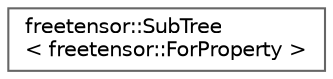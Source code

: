 digraph "Graphical Class Hierarchy"
{
 // LATEX_PDF_SIZE
  bgcolor="transparent";
  edge [fontname=Helvetica,fontsize=10,labelfontname=Helvetica,labelfontsize=10];
  node [fontname=Helvetica,fontsize=10,shape=box,height=0.2,width=0.4];
  rankdir="LR";
  Node0 [label="freetensor::SubTree\l\< freetensor::ForProperty \>",height=0.2,width=0.4,color="grey40", fillcolor="white", style="filled",URL="$classfreetensor_1_1SubTree.html",tooltip=" "];
}

